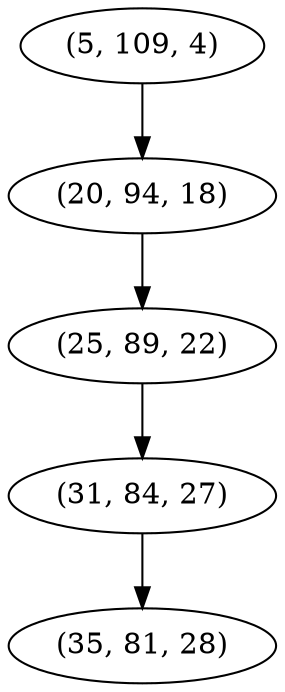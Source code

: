 digraph tree {
    "(5, 109, 4)";
    "(20, 94, 18)";
    "(25, 89, 22)";
    "(31, 84, 27)";
    "(35, 81, 28)";
    "(5, 109, 4)" -> "(20, 94, 18)";
    "(20, 94, 18)" -> "(25, 89, 22)";
    "(25, 89, 22)" -> "(31, 84, 27)";
    "(31, 84, 27)" -> "(35, 81, 28)";
}
